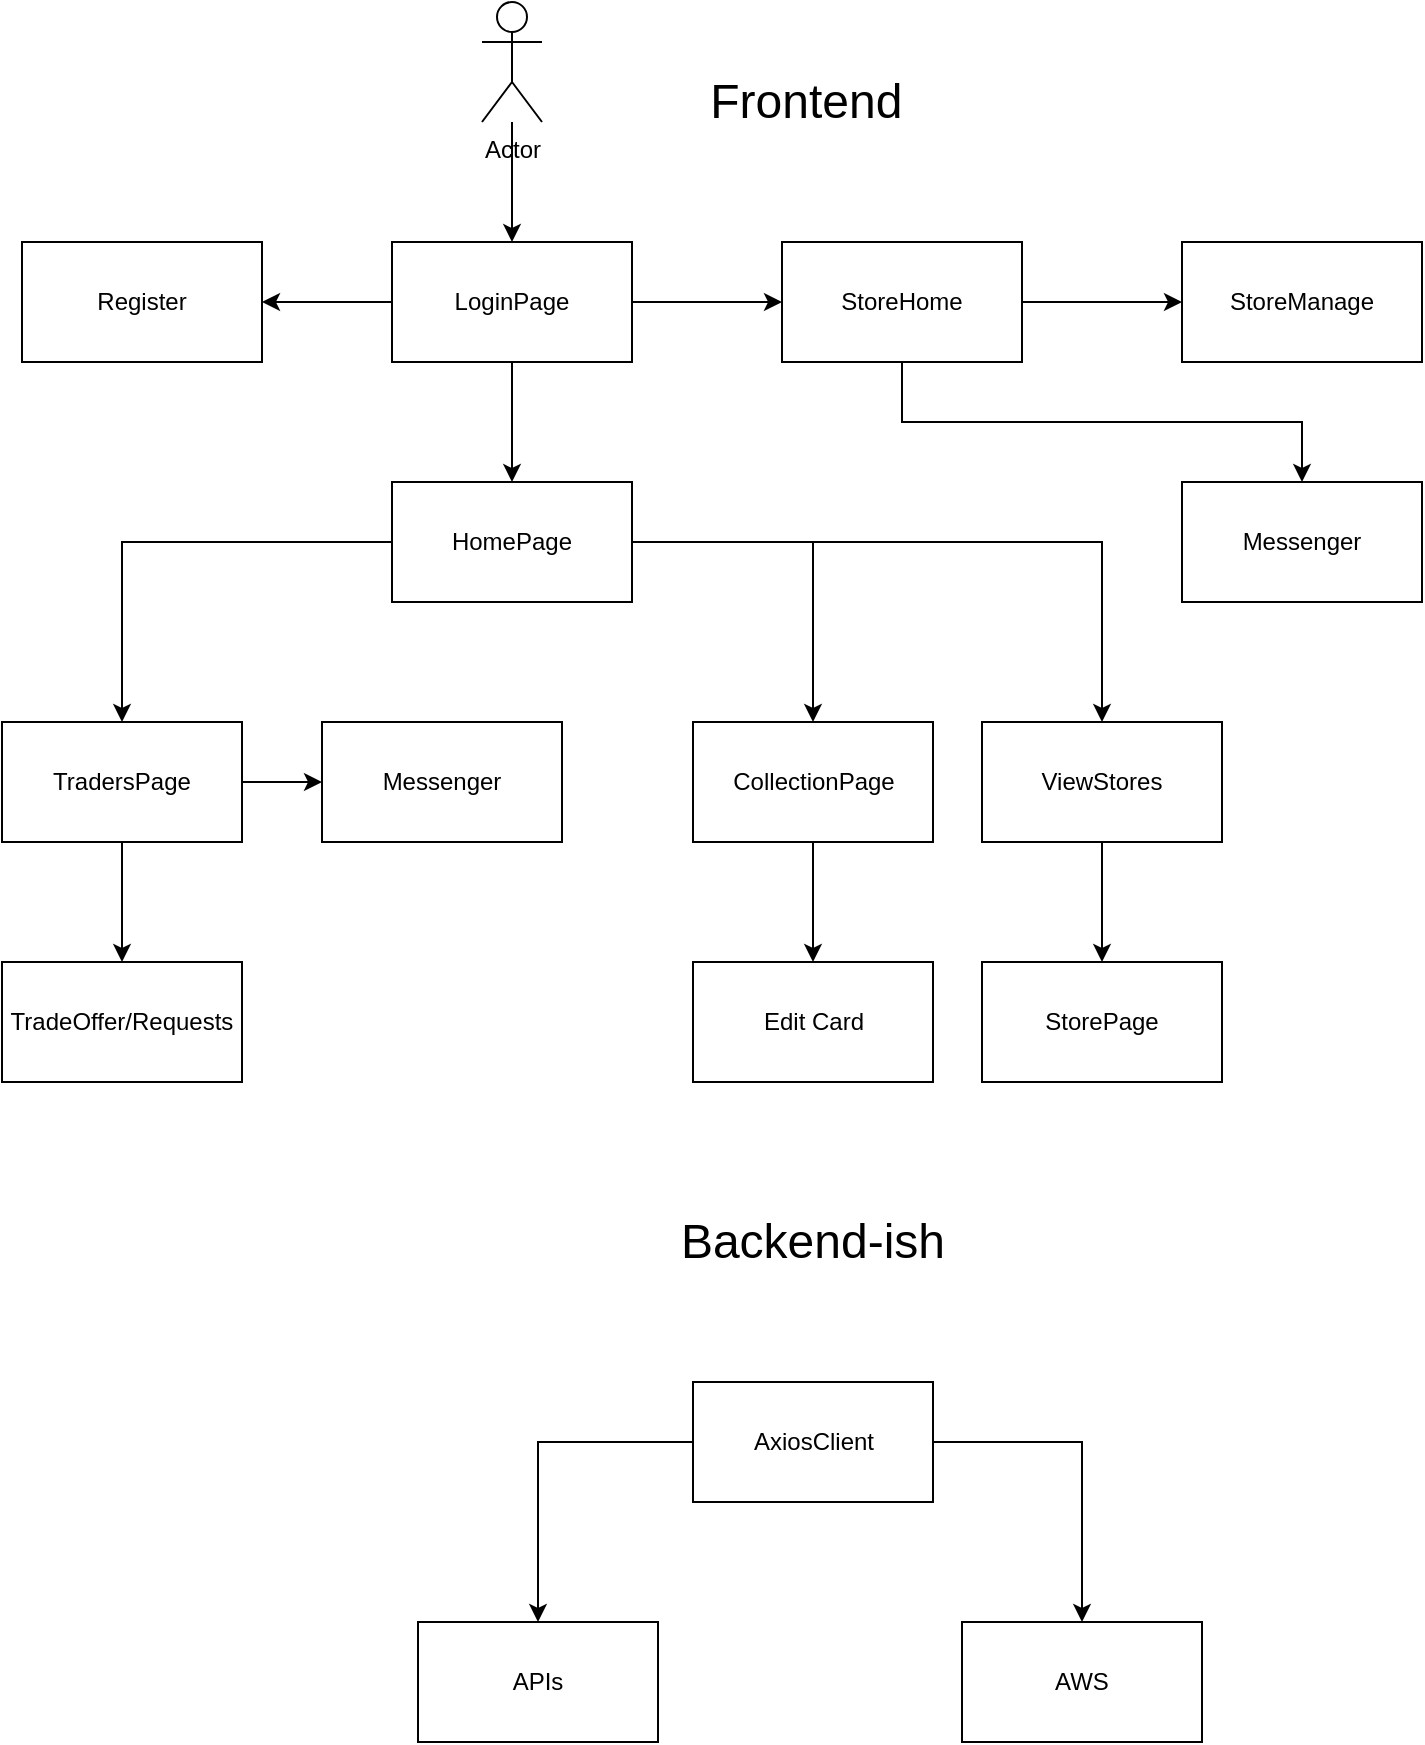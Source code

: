 <mxfile version="14.1.8" type="device"><diagram id="artCRQU0jQh3U8_1TA-P" name="Page-1"><mxGraphModel dx="1086" dy="982" grid="1" gridSize="10" guides="1" tooltips="1" connect="1" arrows="1" fold="1" page="1" pageScale="1" pageWidth="850" pageHeight="1100" math="0" shadow="0"><root><mxCell id="0"/><mxCell id="1" parent="0"/><mxCell id="Jr4c6PvkK0pALGLecz0v-3" style="edgeStyle=orthogonalEdgeStyle;rounded=0;orthogonalLoop=1;jettySize=auto;html=1;entryX=0.5;entryY=0;entryDx=0;entryDy=0;" edge="1" parent="1" source="Jr4c6PvkK0pALGLecz0v-1" target="Jr4c6PvkK0pALGLecz0v-2"><mxGeometry relative="1" as="geometry"/></mxCell><mxCell id="Jr4c6PvkK0pALGLecz0v-24" style="edgeStyle=orthogonalEdgeStyle;rounded=0;orthogonalLoop=1;jettySize=auto;html=1;entryX=0;entryY=0.5;entryDx=0;entryDy=0;" edge="1" parent="1" source="Jr4c6PvkK0pALGLecz0v-1" target="Jr4c6PvkK0pALGLecz0v-25"><mxGeometry relative="1" as="geometry"/></mxCell><mxCell id="Jr4c6PvkK0pALGLecz0v-30" style="edgeStyle=orthogonalEdgeStyle;rounded=0;orthogonalLoop=1;jettySize=auto;html=1;" edge="1" parent="1" source="Jr4c6PvkK0pALGLecz0v-1"><mxGeometry relative="1" as="geometry"><mxPoint x="150" y="160" as="targetPoint"/></mxGeometry></mxCell><mxCell id="Jr4c6PvkK0pALGLecz0v-1" value="LoginPage" style="rounded=0;whiteSpace=wrap;html=1;" vertex="1" parent="1"><mxGeometry x="215" y="130" width="120" height="60" as="geometry"/></mxCell><mxCell id="Jr4c6PvkK0pALGLecz0v-7" style="edgeStyle=orthogonalEdgeStyle;rounded=0;orthogonalLoop=1;jettySize=auto;html=1;" edge="1" parent="1" source="Jr4c6PvkK0pALGLecz0v-2" target="Jr4c6PvkK0pALGLecz0v-4"><mxGeometry relative="1" as="geometry"/></mxCell><mxCell id="Jr4c6PvkK0pALGLecz0v-8" style="edgeStyle=orthogonalEdgeStyle;rounded=0;orthogonalLoop=1;jettySize=auto;html=1;entryX=0.5;entryY=0;entryDx=0;entryDy=0;" edge="1" parent="1" source="Jr4c6PvkK0pALGLecz0v-2" target="Jr4c6PvkK0pALGLecz0v-6"><mxGeometry relative="1" as="geometry"/></mxCell><mxCell id="Jr4c6PvkK0pALGLecz0v-9" style="edgeStyle=orthogonalEdgeStyle;rounded=0;orthogonalLoop=1;jettySize=auto;html=1;entryX=0.5;entryY=0;entryDx=0;entryDy=0;" edge="1" parent="1" source="Jr4c6PvkK0pALGLecz0v-2" target="Jr4c6PvkK0pALGLecz0v-5"><mxGeometry relative="1" as="geometry"><mxPoint x="570" y="365" as="targetPoint"/><Array as="points"><mxPoint x="570" y="280"/></Array></mxGeometry></mxCell><mxCell id="Jr4c6PvkK0pALGLecz0v-28" style="edgeStyle=orthogonalEdgeStyle;rounded=0;orthogonalLoop=1;jettySize=auto;html=1;entryX=0;entryY=0.5;entryDx=0;entryDy=0;exitX=1;exitY=0.5;exitDx=0;exitDy=0;" edge="1" parent="1" source="Jr4c6PvkK0pALGLecz0v-6" target="Jr4c6PvkK0pALGLecz0v-26"><mxGeometry relative="1" as="geometry"/></mxCell><mxCell id="Jr4c6PvkK0pALGLecz0v-2" value="HomePage" style="rounded=0;whiteSpace=wrap;html=1;" vertex="1" parent="1"><mxGeometry x="215" y="250" width="120" height="60" as="geometry"/></mxCell><mxCell id="Jr4c6PvkK0pALGLecz0v-13" style="edgeStyle=orthogonalEdgeStyle;rounded=0;orthogonalLoop=1;jettySize=auto;html=1;entryX=0.5;entryY=0;entryDx=0;entryDy=0;" edge="1" parent="1" source="Jr4c6PvkK0pALGLecz0v-4" target="Jr4c6PvkK0pALGLecz0v-12"><mxGeometry relative="1" as="geometry"/></mxCell><mxCell id="Jr4c6PvkK0pALGLecz0v-4" value="CollectionPage" style="rounded=0;whiteSpace=wrap;html=1;" vertex="1" parent="1"><mxGeometry x="365.5" y="370" width="120" height="60" as="geometry"/></mxCell><mxCell id="Jr4c6PvkK0pALGLecz0v-15" style="edgeStyle=orthogonalEdgeStyle;rounded=0;orthogonalLoop=1;jettySize=auto;html=1;entryX=0.5;entryY=0;entryDx=0;entryDy=0;" edge="1" parent="1" source="Jr4c6PvkK0pALGLecz0v-5" target="Jr4c6PvkK0pALGLecz0v-14"><mxGeometry relative="1" as="geometry"/></mxCell><mxCell id="Jr4c6PvkK0pALGLecz0v-5" value="ViewStores" style="rounded=0;whiteSpace=wrap;html=1;" vertex="1" parent="1"><mxGeometry x="510" y="370" width="120" height="60" as="geometry"/></mxCell><mxCell id="Jr4c6PvkK0pALGLecz0v-11" style="edgeStyle=orthogonalEdgeStyle;rounded=0;orthogonalLoop=1;jettySize=auto;html=1;entryX=0.5;entryY=0;entryDx=0;entryDy=0;" edge="1" parent="1" source="Jr4c6PvkK0pALGLecz0v-6" target="Jr4c6PvkK0pALGLecz0v-10"><mxGeometry relative="1" as="geometry"/></mxCell><mxCell id="Jr4c6PvkK0pALGLecz0v-6" value="TradersPage" style="rounded=0;whiteSpace=wrap;html=1;" vertex="1" parent="1"><mxGeometry x="20" y="370" width="120" height="60" as="geometry"/></mxCell><mxCell id="Jr4c6PvkK0pALGLecz0v-10" value="TradeOffer/Requests" style="rounded=0;whiteSpace=wrap;html=1;" vertex="1" parent="1"><mxGeometry x="20" y="490" width="120" height="60" as="geometry"/></mxCell><mxCell id="Jr4c6PvkK0pALGLecz0v-12" value="Edit Card" style="rounded=0;whiteSpace=wrap;html=1;" vertex="1" parent="1"><mxGeometry x="365.5" y="490" width="120" height="60" as="geometry"/></mxCell><mxCell id="Jr4c6PvkK0pALGLecz0v-14" value="StorePage" style="rounded=0;whiteSpace=wrap;html=1;" vertex="1" parent="1"><mxGeometry x="510" y="490" width="120" height="60" as="geometry"/></mxCell><mxCell id="Jr4c6PvkK0pALGLecz0v-21" style="edgeStyle=orthogonalEdgeStyle;rounded=0;orthogonalLoop=1;jettySize=auto;html=1;entryX=0.5;entryY=0;entryDx=0;entryDy=0;" edge="1" parent="1" source="Jr4c6PvkK0pALGLecz0v-16" target="Jr4c6PvkK0pALGLecz0v-20"><mxGeometry relative="1" as="geometry"/></mxCell><mxCell id="Jr4c6PvkK0pALGLecz0v-22" style="edgeStyle=orthogonalEdgeStyle;rounded=0;orthogonalLoop=1;jettySize=auto;html=1;entryX=0.5;entryY=0;entryDx=0;entryDy=0;" edge="1" parent="1" source="Jr4c6PvkK0pALGLecz0v-16" target="Jr4c6PvkK0pALGLecz0v-19"><mxGeometry relative="1" as="geometry"/></mxCell><mxCell id="Jr4c6PvkK0pALGLecz0v-16" value="AxiosClient" style="rounded=0;whiteSpace=wrap;html=1;" vertex="1" parent="1"><mxGeometry x="365.5" y="700" width="120" height="60" as="geometry"/></mxCell><mxCell id="Jr4c6PvkK0pALGLecz0v-17" value="&lt;font style=&quot;font-size: 24px&quot;&gt;Frontend&amp;nbsp;&lt;/font&gt;" style="text;html=1;strokeColor=none;fillColor=none;align=center;verticalAlign=middle;whiteSpace=wrap;rounded=0;" vertex="1" parent="1"><mxGeometry x="348" y="50" width="155" height="20" as="geometry"/></mxCell><mxCell id="Jr4c6PvkK0pALGLecz0v-18" value="&lt;font style=&quot;font-size: 24px&quot;&gt;Backend-ish&lt;/font&gt;" style="text;html=1;strokeColor=none;fillColor=none;align=center;verticalAlign=middle;whiteSpace=wrap;rounded=0;" vertex="1" parent="1"><mxGeometry x="348" y="620" width="155" height="20" as="geometry"/></mxCell><mxCell id="Jr4c6PvkK0pALGLecz0v-19" value="APIs" style="rounded=0;whiteSpace=wrap;html=1;" vertex="1" parent="1"><mxGeometry x="228" y="820" width="120" height="60" as="geometry"/></mxCell><mxCell id="Jr4c6PvkK0pALGLecz0v-20" value="AWS" style="rounded=0;whiteSpace=wrap;html=1;" vertex="1" parent="1"><mxGeometry x="500" y="820" width="120" height="60" as="geometry"/></mxCell><mxCell id="Jr4c6PvkK0pALGLecz0v-33" style="edgeStyle=orthogonalEdgeStyle;rounded=0;orthogonalLoop=1;jettySize=auto;html=1;entryX=0.5;entryY=0;entryDx=0;entryDy=0;exitX=0.5;exitY=1;exitDx=0;exitDy=0;" edge="1" parent="1" source="Jr4c6PvkK0pALGLecz0v-25" target="Jr4c6PvkK0pALGLecz0v-32"><mxGeometry relative="1" as="geometry"/></mxCell><mxCell id="Jr4c6PvkK0pALGLecz0v-23" value="StoreManage" style="rounded=0;whiteSpace=wrap;html=1;" vertex="1" parent="1"><mxGeometry x="610" y="130" width="120" height="60" as="geometry"/></mxCell><mxCell id="Jr4c6PvkK0pALGLecz0v-29" style="edgeStyle=orthogonalEdgeStyle;rounded=0;orthogonalLoop=1;jettySize=auto;html=1;exitX=1;exitY=0.5;exitDx=0;exitDy=0;entryX=0;entryY=0.5;entryDx=0;entryDy=0;" edge="1" parent="1" source="Jr4c6PvkK0pALGLecz0v-25" target="Jr4c6PvkK0pALGLecz0v-23"><mxGeometry relative="1" as="geometry"/></mxCell><mxCell id="Jr4c6PvkK0pALGLecz0v-25" value="StoreHome" style="rounded=0;whiteSpace=wrap;html=1;" vertex="1" parent="1"><mxGeometry x="410" y="130" width="120" height="60" as="geometry"/></mxCell><mxCell id="Jr4c6PvkK0pALGLecz0v-26" value="Messenger" style="rounded=0;whiteSpace=wrap;html=1;" vertex="1" parent="1"><mxGeometry x="180" y="370" width="120" height="60" as="geometry"/></mxCell><mxCell id="Jr4c6PvkK0pALGLecz0v-31" value="Register" style="rounded=0;whiteSpace=wrap;html=1;" vertex="1" parent="1"><mxGeometry x="30" y="130" width="120" height="60" as="geometry"/></mxCell><mxCell id="Jr4c6PvkK0pALGLecz0v-32" value="Messenger" style="rounded=0;whiteSpace=wrap;html=1;" vertex="1" parent="1"><mxGeometry x="610" y="250" width="120" height="60" as="geometry"/></mxCell><mxCell id="Jr4c6PvkK0pALGLecz0v-35" style="edgeStyle=orthogonalEdgeStyle;rounded=0;orthogonalLoop=1;jettySize=auto;html=1;entryX=0.5;entryY=0;entryDx=0;entryDy=0;" edge="1" parent="1" source="Jr4c6PvkK0pALGLecz0v-34" target="Jr4c6PvkK0pALGLecz0v-1"><mxGeometry relative="1" as="geometry"/></mxCell><mxCell id="Jr4c6PvkK0pALGLecz0v-34" value="Actor" style="shape=umlActor;verticalLabelPosition=bottom;verticalAlign=top;html=1;" vertex="1" parent="1"><mxGeometry x="260" y="10" width="30" height="60" as="geometry"/></mxCell></root></mxGraphModel></diagram></mxfile>